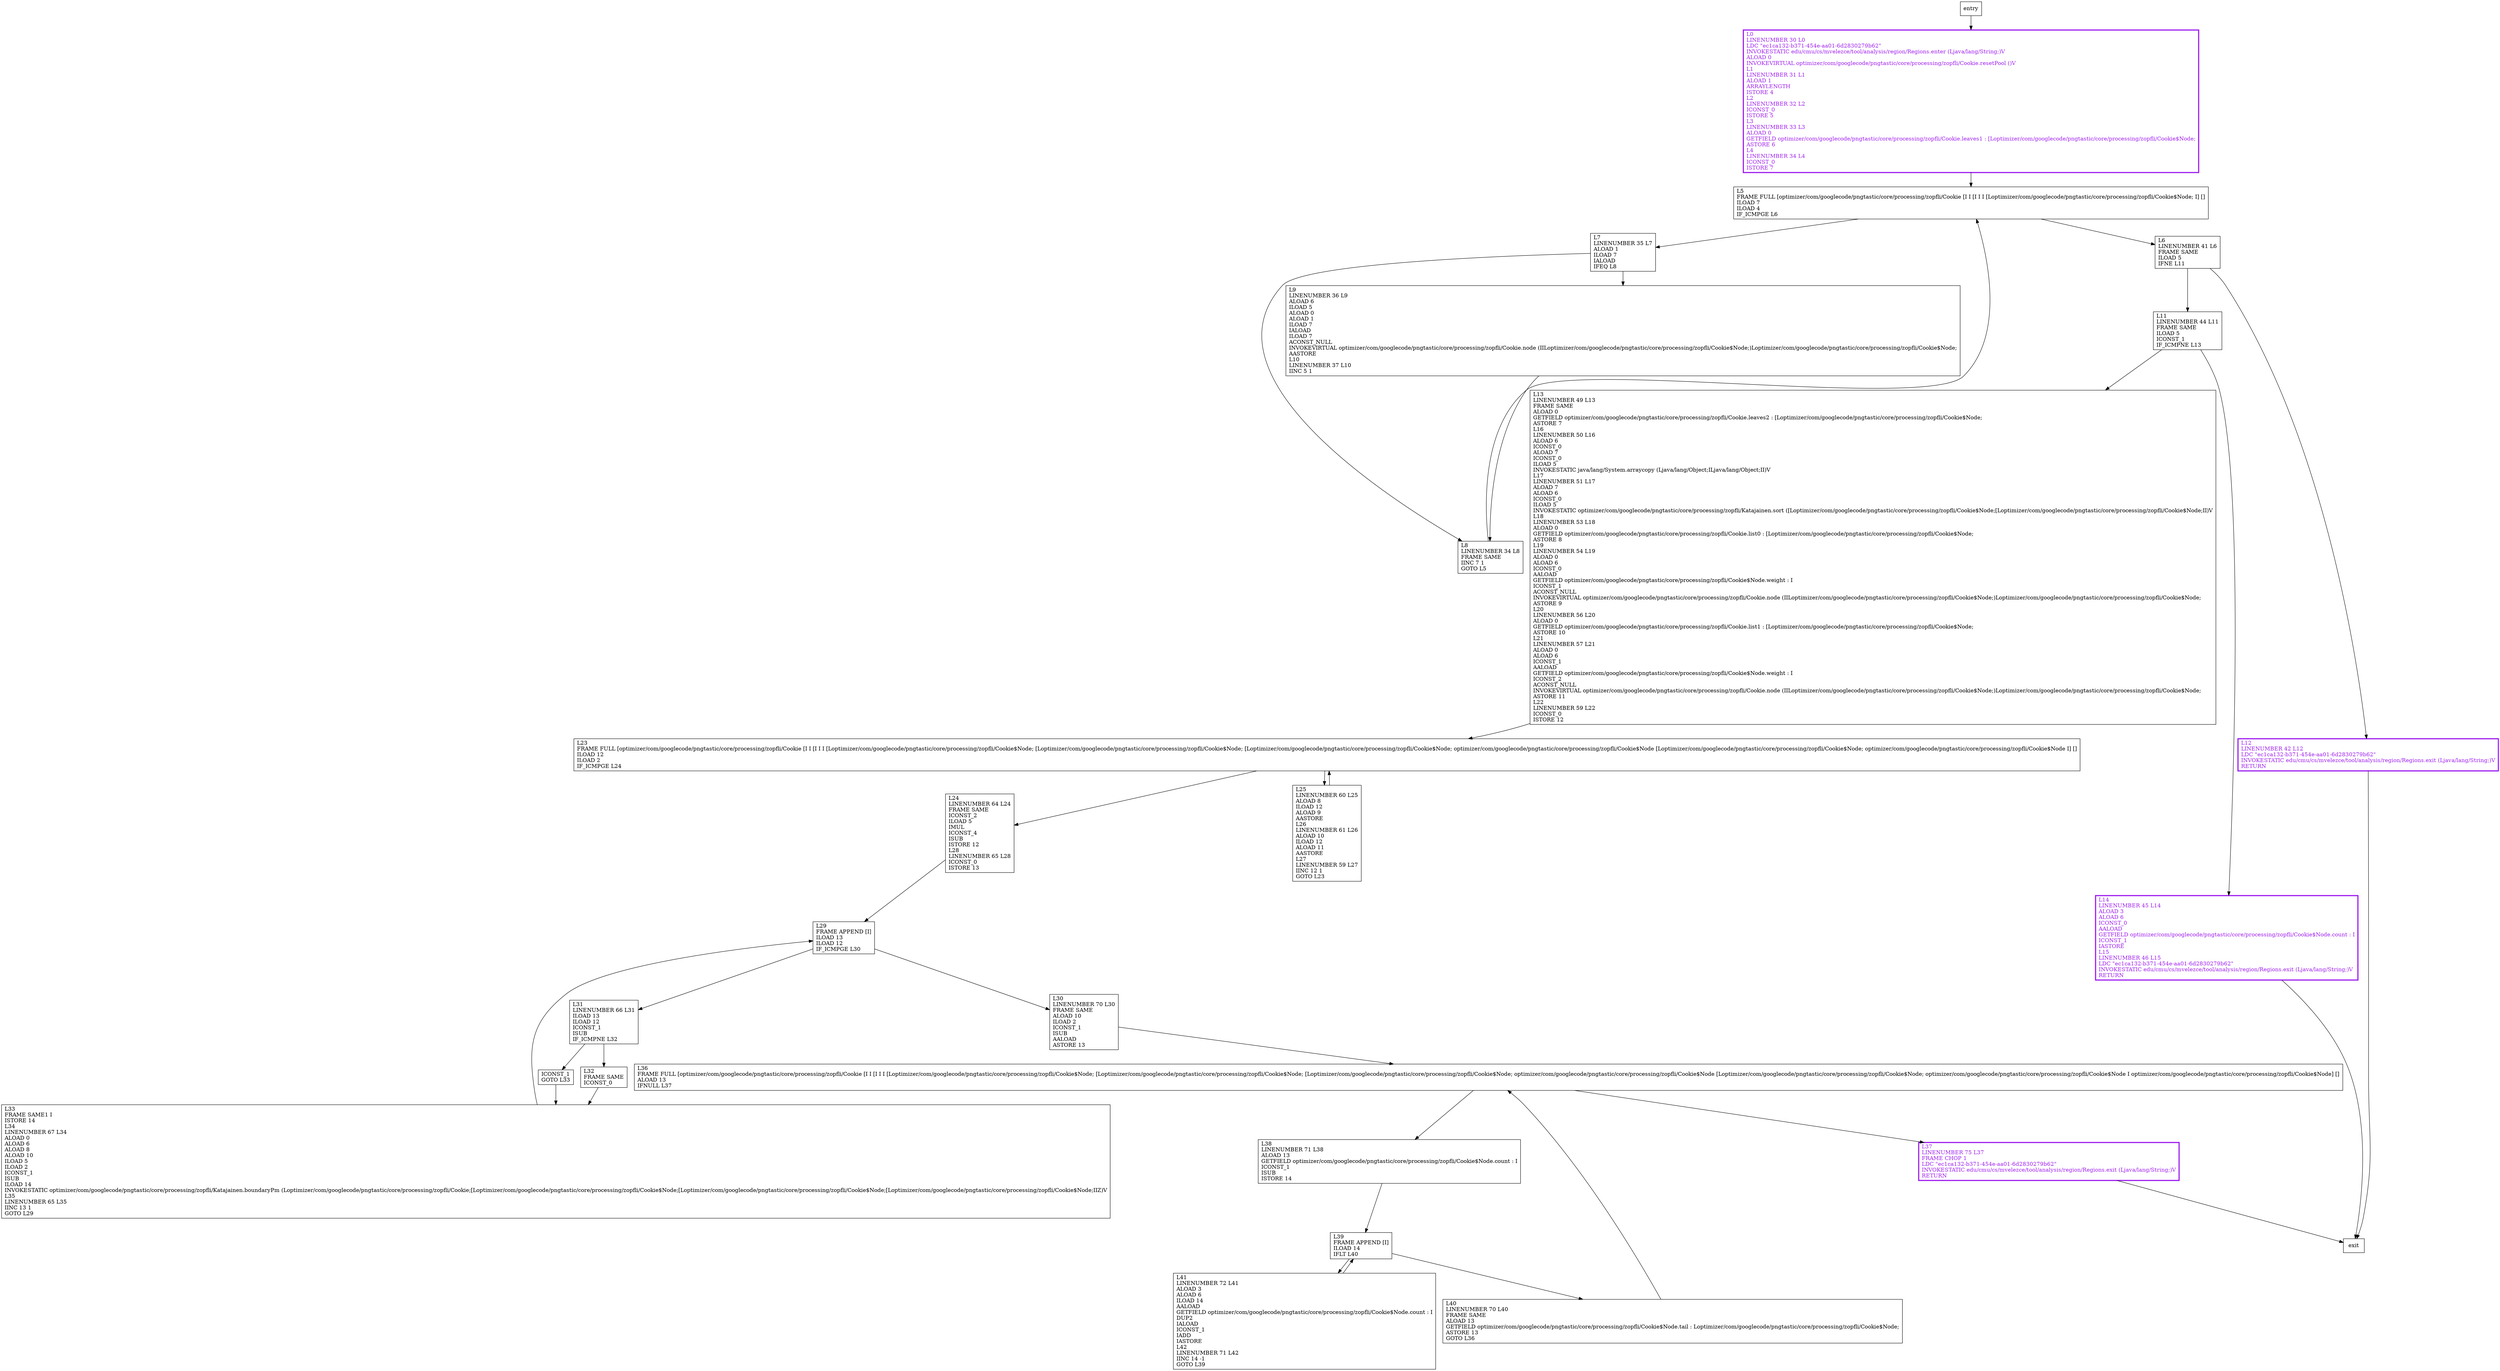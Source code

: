 digraph lengthLimitedCodeLengths {
node [shape=record];
12139181 [label="L23\lFRAME FULL [optimizer/com/googlecode/pngtastic/core/processing/zopfli/Cookie [I I [I I I [Loptimizer/com/googlecode/pngtastic/core/processing/zopfli/Cookie$Node; [Loptimizer/com/googlecode/pngtastic/core/processing/zopfli/Cookie$Node; [Loptimizer/com/googlecode/pngtastic/core/processing/zopfli/Cookie$Node; optimizer/com/googlecode/pngtastic/core/processing/zopfli/Cookie$Node [Loptimizer/com/googlecode/pngtastic/core/processing/zopfli/Cookie$Node; optimizer/com/googlecode/pngtastic/core/processing/zopfli/Cookie$Node I] []\lILOAD 12\lILOAD 2\lIF_ICMPGE L24\l"];
1466558382 [label="L40\lLINENUMBER 70 L40\lFRAME SAME\lALOAD 13\lGETFIELD optimizer/com/googlecode/pngtastic/core/processing/zopfli/Cookie$Node.tail : Loptimizer/com/googlecode/pngtastic/core/processing/zopfli/Cookie$Node;\lASTORE 13\lGOTO L36\l"];
220165304 [label="L33\lFRAME SAME1 I\lISTORE 14\lL34\lLINENUMBER 67 L34\lALOAD 0\lALOAD 6\lALOAD 8\lALOAD 10\lILOAD 5\lILOAD 2\lICONST_1\lISUB\lILOAD 14\lINVOKESTATIC optimizer/com/googlecode/pngtastic/core/processing/zopfli/Katajainen.boundaryPm (Loptimizer/com/googlecode/pngtastic/core/processing/zopfli/Cookie;[Loptimizer/com/googlecode/pngtastic/core/processing/zopfli/Cookie$Node;[Loptimizer/com/googlecode/pngtastic/core/processing/zopfli/Cookie$Node;[Loptimizer/com/googlecode/pngtastic/core/processing/zopfli/Cookie$Node;IIZ)V\lL35\lLINENUMBER 65 L35\lIINC 13 1\lGOTO L29\l"];
268599241 [label="L7\lLINENUMBER 35 L7\lALOAD 1\lILOAD 7\lIALOAD\lIFEQ L8\l"];
641664202 [label="L12\lLINENUMBER 42 L12\lLDC \"ec1ca132-b371-454e-aa01-6d2830279b62\"\lINVOKESTATIC edu/cmu/cs/mvelezce/tool/analysis/region/Regions.exit (Ljava/lang/String;)V\lRETURN\l"];
1420810053 [label="L8\lLINENUMBER 34 L8\lFRAME SAME\lIINC 7 1\lGOTO L5\l"];
1736293769 [label="L9\lLINENUMBER 36 L9\lALOAD 6\lILOAD 5\lALOAD 0\lALOAD 1\lILOAD 7\lIALOAD\lILOAD 7\lACONST_NULL\lINVOKEVIRTUAL optimizer/com/googlecode/pngtastic/core/processing/zopfli/Cookie.node (IILoptimizer/com/googlecode/pngtastic/core/processing/zopfli/Cookie$Node;)Loptimizer/com/googlecode/pngtastic/core/processing/zopfli/Cookie$Node;\lAASTORE\lL10\lLINENUMBER 37 L10\lIINC 5 1\l"];
1366722422 [label="L24\lLINENUMBER 64 L24\lFRAME SAME\lICONST_2\lILOAD 5\lIMUL\lICONST_4\lISUB\lISTORE 12\lL28\lLINENUMBER 65 L28\lICONST_0\lISTORE 13\l"];
98412281 [label="L6\lLINENUMBER 41 L6\lFRAME SAME\lILOAD 5\lIFNE L11\l"];
201392112 [label="L11\lLINENUMBER 44 L11\lFRAME SAME\lILOAD 5\lICONST_1\lIF_ICMPNE L13\l"];
679449777 [label="L36\lFRAME FULL [optimizer/com/googlecode/pngtastic/core/processing/zopfli/Cookie [I I [I I I [Loptimizer/com/googlecode/pngtastic/core/processing/zopfli/Cookie$Node; [Loptimizer/com/googlecode/pngtastic/core/processing/zopfli/Cookie$Node; [Loptimizer/com/googlecode/pngtastic/core/processing/zopfli/Cookie$Node; optimizer/com/googlecode/pngtastic/core/processing/zopfli/Cookie$Node [Loptimizer/com/googlecode/pngtastic/core/processing/zopfli/Cookie$Node; optimizer/com/googlecode/pngtastic/core/processing/zopfli/Cookie$Node I optimizer/com/googlecode/pngtastic/core/processing/zopfli/Cookie$Node] []\lALOAD 13\lIFNULL L37\l"];
254918854 [label="L25\lLINENUMBER 60 L25\lALOAD 8\lILOAD 12\lALOAD 9\lAASTORE\lL26\lLINENUMBER 61 L26\lALOAD 10\lILOAD 12\lALOAD 11\lAASTORE\lL27\lLINENUMBER 59 L27\lIINC 12 1\lGOTO L23\l"];
1251219927 [label="L30\lLINENUMBER 70 L30\lFRAME SAME\lALOAD 10\lILOAD 2\lICONST_1\lISUB\lAALOAD\lASTORE 13\l"];
1739555643 [label="ICONST_1\lGOTO L33\l"];
792488644 [label="L31\lLINENUMBER 66 L31\lILOAD 13\lILOAD 12\lICONST_1\lISUB\lIF_ICMPNE L32\l"];
780843029 [label="L32\lFRAME SAME\lICONST_0\l"];
748975217 [label="L13\lLINENUMBER 49 L13\lFRAME SAME\lALOAD 0\lGETFIELD optimizer/com/googlecode/pngtastic/core/processing/zopfli/Cookie.leaves2 : [Loptimizer/com/googlecode/pngtastic/core/processing/zopfli/Cookie$Node;\lASTORE 7\lL16\lLINENUMBER 50 L16\lALOAD 6\lICONST_0\lALOAD 7\lICONST_0\lILOAD 5\lINVOKESTATIC java/lang/System.arraycopy (Ljava/lang/Object;ILjava/lang/Object;II)V\lL17\lLINENUMBER 51 L17\lALOAD 7\lALOAD 6\lICONST_0\lILOAD 5\lINVOKESTATIC optimizer/com/googlecode/pngtastic/core/processing/zopfli/Katajainen.sort ([Loptimizer/com/googlecode/pngtastic/core/processing/zopfli/Cookie$Node;[Loptimizer/com/googlecode/pngtastic/core/processing/zopfli/Cookie$Node;II)V\lL18\lLINENUMBER 53 L18\lALOAD 0\lGETFIELD optimizer/com/googlecode/pngtastic/core/processing/zopfli/Cookie.list0 : [Loptimizer/com/googlecode/pngtastic/core/processing/zopfli/Cookie$Node;\lASTORE 8\lL19\lLINENUMBER 54 L19\lALOAD 0\lALOAD 6\lICONST_0\lAALOAD\lGETFIELD optimizer/com/googlecode/pngtastic/core/processing/zopfli/Cookie$Node.weight : I\lICONST_1\lACONST_NULL\lINVOKEVIRTUAL optimizer/com/googlecode/pngtastic/core/processing/zopfli/Cookie.node (IILoptimizer/com/googlecode/pngtastic/core/processing/zopfli/Cookie$Node;)Loptimizer/com/googlecode/pngtastic/core/processing/zopfli/Cookie$Node;\lASTORE 9\lL20\lLINENUMBER 56 L20\lALOAD 0\lGETFIELD optimizer/com/googlecode/pngtastic/core/processing/zopfli/Cookie.list1 : [Loptimizer/com/googlecode/pngtastic/core/processing/zopfli/Cookie$Node;\lASTORE 10\lL21\lLINENUMBER 57 L21\lALOAD 0\lALOAD 6\lICONST_1\lAALOAD\lGETFIELD optimizer/com/googlecode/pngtastic/core/processing/zopfli/Cookie$Node.weight : I\lICONST_2\lACONST_NULL\lINVOKEVIRTUAL optimizer/com/googlecode/pngtastic/core/processing/zopfli/Cookie.node (IILoptimizer/com/googlecode/pngtastic/core/processing/zopfli/Cookie$Node;)Loptimizer/com/googlecode/pngtastic/core/processing/zopfli/Cookie$Node;\lASTORE 11\lL22\lLINENUMBER 59 L22\lICONST_0\lISTORE 12\l"];
649630909 [label="L39\lFRAME APPEND [I]\lILOAD 14\lIFLT L40\l"];
1551303995 [label="L41\lLINENUMBER 72 L41\lALOAD 3\lALOAD 6\lILOAD 14\lAALOAD\lGETFIELD optimizer/com/googlecode/pngtastic/core/processing/zopfli/Cookie$Node.count : I\lDUP2\lIALOAD\lICONST_1\lIADD\lIASTORE\lL42\lLINENUMBER 71 L42\lIINC 14 -1\lGOTO L39\l"];
1835778392 [label="L0\lLINENUMBER 30 L0\lLDC \"ec1ca132-b371-454e-aa01-6d2830279b62\"\lINVOKESTATIC edu/cmu/cs/mvelezce/tool/analysis/region/Regions.enter (Ljava/lang/String;)V\lALOAD 0\lINVOKEVIRTUAL optimizer/com/googlecode/pngtastic/core/processing/zopfli/Cookie.resetPool ()V\lL1\lLINENUMBER 31 L1\lALOAD 1\lARRAYLENGTH\lISTORE 4\lL2\lLINENUMBER 32 L2\lICONST_0\lISTORE 5\lL3\lLINENUMBER 33 L3\lALOAD 0\lGETFIELD optimizer/com/googlecode/pngtastic/core/processing/zopfli/Cookie.leaves1 : [Loptimizer/com/googlecode/pngtastic/core/processing/zopfli/Cookie$Node;\lASTORE 6\lL4\lLINENUMBER 34 L4\lICONST_0\lISTORE 7\l"];
564526486 [label="L38\lLINENUMBER 71 L38\lALOAD 13\lGETFIELD optimizer/com/googlecode/pngtastic/core/processing/zopfli/Cookie$Node.count : I\lICONST_1\lISUB\lISTORE 14\l"];
268379633 [label="L5\lFRAME FULL [optimizer/com/googlecode/pngtastic/core/processing/zopfli/Cookie [I I [I I I [Loptimizer/com/googlecode/pngtastic/core/processing/zopfli/Cookie$Node; I] []\lILOAD 7\lILOAD 4\lIF_ICMPGE L6\l"];
973604791 [label="L37\lLINENUMBER 75 L37\lFRAME CHOP 1\lLDC \"ec1ca132-b371-454e-aa01-6d2830279b62\"\lINVOKESTATIC edu/cmu/cs/mvelezce/tool/analysis/region/Regions.exit (Ljava/lang/String;)V\lRETURN\l"];
1094272405 [label="L29\lFRAME APPEND [I]\lILOAD 13\lILOAD 12\lIF_ICMPGE L30\l"];
1510087865 [label="L14\lLINENUMBER 45 L14\lALOAD 3\lALOAD 6\lICONST_0\lAALOAD\lGETFIELD optimizer/com/googlecode/pngtastic/core/processing/zopfli/Cookie$Node.count : I\lICONST_1\lIASTORE\lL15\lLINENUMBER 46 L15\lLDC \"ec1ca132-b371-454e-aa01-6d2830279b62\"\lINVOKESTATIC edu/cmu/cs/mvelezce/tool/analysis/region/Regions.exit (Ljava/lang/String;)V\lRETURN\l"];
entry;
exit;
12139181 -> 254918854;
12139181 -> 1366722422;
1466558382 -> 679449777;
220165304 -> 1094272405;
268599241 -> 1420810053;
268599241 -> 1736293769;
641664202 -> exit;
1420810053 -> 268379633;
1736293769 -> 1420810053;
1366722422 -> 1094272405;
98412281 -> 201392112;
98412281 -> 641664202;
201392112 -> 748975217;
201392112 -> 1510087865;
679449777 -> 564526486;
679449777 -> 973604791;
254918854 -> 12139181;
1251219927 -> 679449777;
1739555643 -> 220165304;
792488644 -> 1739555643;
792488644 -> 780843029;
780843029 -> 220165304;
748975217 -> 12139181;
649630909 -> 1466558382;
649630909 -> 1551303995;
entry -> 1835778392;
1551303995 -> 649630909;
1835778392 -> 268379633;
564526486 -> 649630909;
268379633 -> 98412281;
268379633 -> 268599241;
973604791 -> exit;
1094272405 -> 1251219927;
1094272405 -> 792488644;
1510087865 -> exit;
1835778392[fontcolor="purple", penwidth=3, color="purple"];
641664202[fontcolor="purple", penwidth=3, color="purple"];
973604791[fontcolor="purple", penwidth=3, color="purple"];
1510087865[fontcolor="purple", penwidth=3, color="purple"];
}
